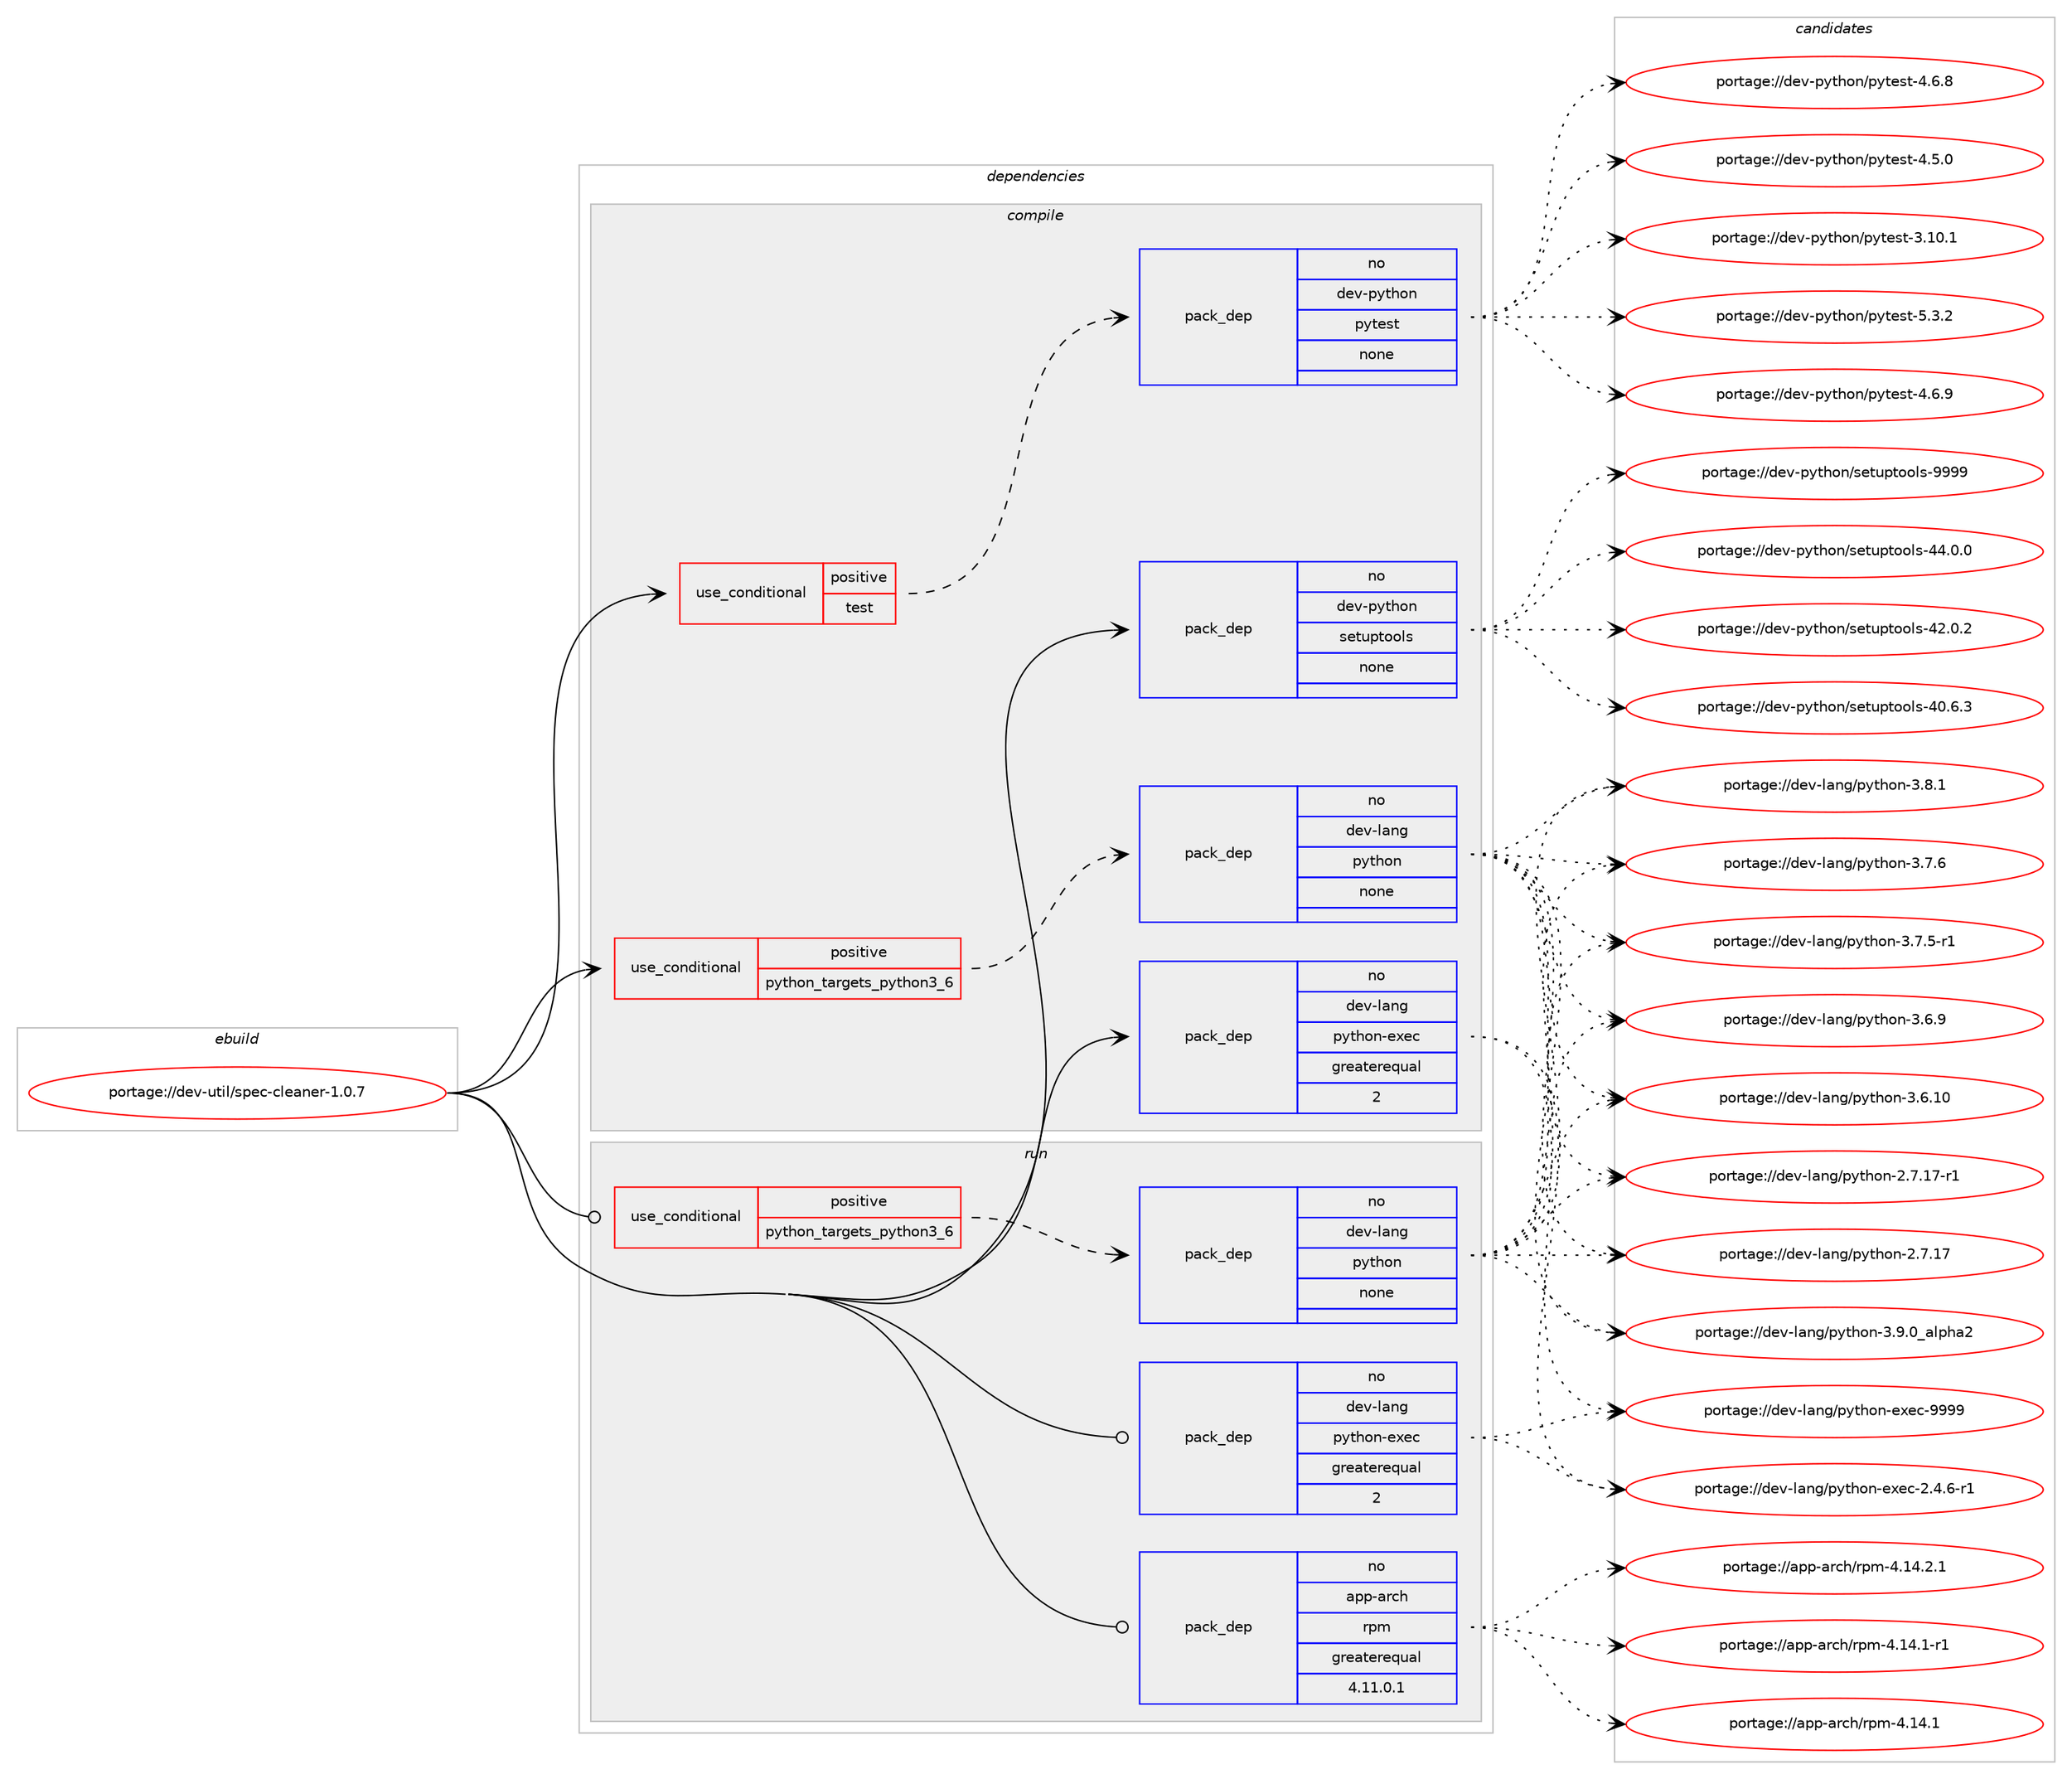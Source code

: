 digraph prolog {

# *************
# Graph options
# *************

newrank=true;
concentrate=true;
compound=true;
graph [rankdir=LR,fontname=Helvetica,fontsize=10,ranksep=1.5];#, ranksep=2.5, nodesep=0.2];
edge  [arrowhead=vee];
node  [fontname=Helvetica,fontsize=10];

# **********
# The ebuild
# **********

subgraph cluster_leftcol {
color=gray;
label=<<i>ebuild</i>>;
id [label="portage://dev-util/spec-cleaner-1.0.7", color=red, width=4, href="../dev-util/spec-cleaner-1.0.7.svg"];
}

# ****************
# The dependencies
# ****************

subgraph cluster_midcol {
color=gray;
label=<<i>dependencies</i>>;
subgraph cluster_compile {
fillcolor="#eeeeee";
style=filled;
label=<<i>compile</i>>;
subgraph cond61575 {
dependency297194 [label=<<TABLE BORDER="0" CELLBORDER="1" CELLSPACING="0" CELLPADDING="4"><TR><TD ROWSPAN="3" CELLPADDING="10">use_conditional</TD></TR><TR><TD>positive</TD></TR><TR><TD>python_targets_python3_6</TD></TR></TABLE>>, shape=none, color=red];
subgraph pack231035 {
dependency297195 [label=<<TABLE BORDER="0" CELLBORDER="1" CELLSPACING="0" CELLPADDING="4" WIDTH="220"><TR><TD ROWSPAN="6" CELLPADDING="30">pack_dep</TD></TR><TR><TD WIDTH="110">no</TD></TR><TR><TD>dev-lang</TD></TR><TR><TD>python</TD></TR><TR><TD>none</TD></TR><TR><TD></TD></TR></TABLE>>, shape=none, color=blue];
}
dependency297194:e -> dependency297195:w [weight=20,style="dashed",arrowhead="vee"];
}
id:e -> dependency297194:w [weight=20,style="solid",arrowhead="vee"];
subgraph cond61576 {
dependency297196 [label=<<TABLE BORDER="0" CELLBORDER="1" CELLSPACING="0" CELLPADDING="4"><TR><TD ROWSPAN="3" CELLPADDING="10">use_conditional</TD></TR><TR><TD>positive</TD></TR><TR><TD>test</TD></TR></TABLE>>, shape=none, color=red];
subgraph pack231036 {
dependency297197 [label=<<TABLE BORDER="0" CELLBORDER="1" CELLSPACING="0" CELLPADDING="4" WIDTH="220"><TR><TD ROWSPAN="6" CELLPADDING="30">pack_dep</TD></TR><TR><TD WIDTH="110">no</TD></TR><TR><TD>dev-python</TD></TR><TR><TD>pytest</TD></TR><TR><TD>none</TD></TR><TR><TD></TD></TR></TABLE>>, shape=none, color=blue];
}
dependency297196:e -> dependency297197:w [weight=20,style="dashed",arrowhead="vee"];
}
id:e -> dependency297196:w [weight=20,style="solid",arrowhead="vee"];
subgraph pack231037 {
dependency297198 [label=<<TABLE BORDER="0" CELLBORDER="1" CELLSPACING="0" CELLPADDING="4" WIDTH="220"><TR><TD ROWSPAN="6" CELLPADDING="30">pack_dep</TD></TR><TR><TD WIDTH="110">no</TD></TR><TR><TD>dev-lang</TD></TR><TR><TD>python-exec</TD></TR><TR><TD>greaterequal</TD></TR><TR><TD>2</TD></TR></TABLE>>, shape=none, color=blue];
}
id:e -> dependency297198:w [weight=20,style="solid",arrowhead="vee"];
subgraph pack231038 {
dependency297199 [label=<<TABLE BORDER="0" CELLBORDER="1" CELLSPACING="0" CELLPADDING="4" WIDTH="220"><TR><TD ROWSPAN="6" CELLPADDING="30">pack_dep</TD></TR><TR><TD WIDTH="110">no</TD></TR><TR><TD>dev-python</TD></TR><TR><TD>setuptools</TD></TR><TR><TD>none</TD></TR><TR><TD></TD></TR></TABLE>>, shape=none, color=blue];
}
id:e -> dependency297199:w [weight=20,style="solid",arrowhead="vee"];
}
subgraph cluster_compileandrun {
fillcolor="#eeeeee";
style=filled;
label=<<i>compile and run</i>>;
}
subgraph cluster_run {
fillcolor="#eeeeee";
style=filled;
label=<<i>run</i>>;
subgraph cond61577 {
dependency297200 [label=<<TABLE BORDER="0" CELLBORDER="1" CELLSPACING="0" CELLPADDING="4"><TR><TD ROWSPAN="3" CELLPADDING="10">use_conditional</TD></TR><TR><TD>positive</TD></TR><TR><TD>python_targets_python3_6</TD></TR></TABLE>>, shape=none, color=red];
subgraph pack231039 {
dependency297201 [label=<<TABLE BORDER="0" CELLBORDER="1" CELLSPACING="0" CELLPADDING="4" WIDTH="220"><TR><TD ROWSPAN="6" CELLPADDING="30">pack_dep</TD></TR><TR><TD WIDTH="110">no</TD></TR><TR><TD>dev-lang</TD></TR><TR><TD>python</TD></TR><TR><TD>none</TD></TR><TR><TD></TD></TR></TABLE>>, shape=none, color=blue];
}
dependency297200:e -> dependency297201:w [weight=20,style="dashed",arrowhead="vee"];
}
id:e -> dependency297200:w [weight=20,style="solid",arrowhead="odot"];
subgraph pack231040 {
dependency297202 [label=<<TABLE BORDER="0" CELLBORDER="1" CELLSPACING="0" CELLPADDING="4" WIDTH="220"><TR><TD ROWSPAN="6" CELLPADDING="30">pack_dep</TD></TR><TR><TD WIDTH="110">no</TD></TR><TR><TD>app-arch</TD></TR><TR><TD>rpm</TD></TR><TR><TD>greaterequal</TD></TR><TR><TD>4.11.0.1</TD></TR></TABLE>>, shape=none, color=blue];
}
id:e -> dependency297202:w [weight=20,style="solid",arrowhead="odot"];
subgraph pack231041 {
dependency297203 [label=<<TABLE BORDER="0" CELLBORDER="1" CELLSPACING="0" CELLPADDING="4" WIDTH="220"><TR><TD ROWSPAN="6" CELLPADDING="30">pack_dep</TD></TR><TR><TD WIDTH="110">no</TD></TR><TR><TD>dev-lang</TD></TR><TR><TD>python-exec</TD></TR><TR><TD>greaterequal</TD></TR><TR><TD>2</TD></TR></TABLE>>, shape=none, color=blue];
}
id:e -> dependency297203:w [weight=20,style="solid",arrowhead="odot"];
}
}

# **************
# The candidates
# **************

subgraph cluster_choices {
rank=same;
color=gray;
label=<<i>candidates</i>>;

subgraph choice231035 {
color=black;
nodesep=1;
choice10010111845108971101034711212111610411111045514657464895971081121049750 [label="portage://dev-lang/python-3.9.0_alpha2", color=red, width=4,href="../dev-lang/python-3.9.0_alpha2.svg"];
choice100101118451089711010347112121116104111110455146564649 [label="portage://dev-lang/python-3.8.1", color=red, width=4,href="../dev-lang/python-3.8.1.svg"];
choice100101118451089711010347112121116104111110455146554654 [label="portage://dev-lang/python-3.7.6", color=red, width=4,href="../dev-lang/python-3.7.6.svg"];
choice1001011184510897110103471121211161041111104551465546534511449 [label="portage://dev-lang/python-3.7.5-r1", color=red, width=4,href="../dev-lang/python-3.7.5-r1.svg"];
choice100101118451089711010347112121116104111110455146544657 [label="portage://dev-lang/python-3.6.9", color=red, width=4,href="../dev-lang/python-3.6.9.svg"];
choice10010111845108971101034711212111610411111045514654464948 [label="portage://dev-lang/python-3.6.10", color=red, width=4,href="../dev-lang/python-3.6.10.svg"];
choice100101118451089711010347112121116104111110455046554649554511449 [label="portage://dev-lang/python-2.7.17-r1", color=red, width=4,href="../dev-lang/python-2.7.17-r1.svg"];
choice10010111845108971101034711212111610411111045504655464955 [label="portage://dev-lang/python-2.7.17", color=red, width=4,href="../dev-lang/python-2.7.17.svg"];
dependency297195:e -> choice10010111845108971101034711212111610411111045514657464895971081121049750:w [style=dotted,weight="100"];
dependency297195:e -> choice100101118451089711010347112121116104111110455146564649:w [style=dotted,weight="100"];
dependency297195:e -> choice100101118451089711010347112121116104111110455146554654:w [style=dotted,weight="100"];
dependency297195:e -> choice1001011184510897110103471121211161041111104551465546534511449:w [style=dotted,weight="100"];
dependency297195:e -> choice100101118451089711010347112121116104111110455146544657:w [style=dotted,weight="100"];
dependency297195:e -> choice10010111845108971101034711212111610411111045514654464948:w [style=dotted,weight="100"];
dependency297195:e -> choice100101118451089711010347112121116104111110455046554649554511449:w [style=dotted,weight="100"];
dependency297195:e -> choice10010111845108971101034711212111610411111045504655464955:w [style=dotted,weight="100"];
}
subgraph choice231036 {
color=black;
nodesep=1;
choice1001011184511212111610411111047112121116101115116455346514650 [label="portage://dev-python/pytest-5.3.2", color=red, width=4,href="../dev-python/pytest-5.3.2.svg"];
choice1001011184511212111610411111047112121116101115116455246544657 [label="portage://dev-python/pytest-4.6.9", color=red, width=4,href="../dev-python/pytest-4.6.9.svg"];
choice1001011184511212111610411111047112121116101115116455246544656 [label="portage://dev-python/pytest-4.6.8", color=red, width=4,href="../dev-python/pytest-4.6.8.svg"];
choice1001011184511212111610411111047112121116101115116455246534648 [label="portage://dev-python/pytest-4.5.0", color=red, width=4,href="../dev-python/pytest-4.5.0.svg"];
choice100101118451121211161041111104711212111610111511645514649484649 [label="portage://dev-python/pytest-3.10.1", color=red, width=4,href="../dev-python/pytest-3.10.1.svg"];
dependency297197:e -> choice1001011184511212111610411111047112121116101115116455346514650:w [style=dotted,weight="100"];
dependency297197:e -> choice1001011184511212111610411111047112121116101115116455246544657:w [style=dotted,weight="100"];
dependency297197:e -> choice1001011184511212111610411111047112121116101115116455246544656:w [style=dotted,weight="100"];
dependency297197:e -> choice1001011184511212111610411111047112121116101115116455246534648:w [style=dotted,weight="100"];
dependency297197:e -> choice100101118451121211161041111104711212111610111511645514649484649:w [style=dotted,weight="100"];
}
subgraph choice231037 {
color=black;
nodesep=1;
choice10010111845108971101034711212111610411111045101120101994557575757 [label="portage://dev-lang/python-exec-9999", color=red, width=4,href="../dev-lang/python-exec-9999.svg"];
choice10010111845108971101034711212111610411111045101120101994550465246544511449 [label="portage://dev-lang/python-exec-2.4.6-r1", color=red, width=4,href="../dev-lang/python-exec-2.4.6-r1.svg"];
dependency297198:e -> choice10010111845108971101034711212111610411111045101120101994557575757:w [style=dotted,weight="100"];
dependency297198:e -> choice10010111845108971101034711212111610411111045101120101994550465246544511449:w [style=dotted,weight="100"];
}
subgraph choice231038 {
color=black;
nodesep=1;
choice10010111845112121116104111110471151011161171121161111111081154557575757 [label="portage://dev-python/setuptools-9999", color=red, width=4,href="../dev-python/setuptools-9999.svg"];
choice100101118451121211161041111104711510111611711211611111110811545525246484648 [label="portage://dev-python/setuptools-44.0.0", color=red, width=4,href="../dev-python/setuptools-44.0.0.svg"];
choice100101118451121211161041111104711510111611711211611111110811545525046484650 [label="portage://dev-python/setuptools-42.0.2", color=red, width=4,href="../dev-python/setuptools-42.0.2.svg"];
choice100101118451121211161041111104711510111611711211611111110811545524846544651 [label="portage://dev-python/setuptools-40.6.3", color=red, width=4,href="../dev-python/setuptools-40.6.3.svg"];
dependency297199:e -> choice10010111845112121116104111110471151011161171121161111111081154557575757:w [style=dotted,weight="100"];
dependency297199:e -> choice100101118451121211161041111104711510111611711211611111110811545525246484648:w [style=dotted,weight="100"];
dependency297199:e -> choice100101118451121211161041111104711510111611711211611111110811545525046484650:w [style=dotted,weight="100"];
dependency297199:e -> choice100101118451121211161041111104711510111611711211611111110811545524846544651:w [style=dotted,weight="100"];
}
subgraph choice231039 {
color=black;
nodesep=1;
choice10010111845108971101034711212111610411111045514657464895971081121049750 [label="portage://dev-lang/python-3.9.0_alpha2", color=red, width=4,href="../dev-lang/python-3.9.0_alpha2.svg"];
choice100101118451089711010347112121116104111110455146564649 [label="portage://dev-lang/python-3.8.1", color=red, width=4,href="../dev-lang/python-3.8.1.svg"];
choice100101118451089711010347112121116104111110455146554654 [label="portage://dev-lang/python-3.7.6", color=red, width=4,href="../dev-lang/python-3.7.6.svg"];
choice1001011184510897110103471121211161041111104551465546534511449 [label="portage://dev-lang/python-3.7.5-r1", color=red, width=4,href="../dev-lang/python-3.7.5-r1.svg"];
choice100101118451089711010347112121116104111110455146544657 [label="portage://dev-lang/python-3.6.9", color=red, width=4,href="../dev-lang/python-3.6.9.svg"];
choice10010111845108971101034711212111610411111045514654464948 [label="portage://dev-lang/python-3.6.10", color=red, width=4,href="../dev-lang/python-3.6.10.svg"];
choice100101118451089711010347112121116104111110455046554649554511449 [label="portage://dev-lang/python-2.7.17-r1", color=red, width=4,href="../dev-lang/python-2.7.17-r1.svg"];
choice10010111845108971101034711212111610411111045504655464955 [label="portage://dev-lang/python-2.7.17", color=red, width=4,href="../dev-lang/python-2.7.17.svg"];
dependency297201:e -> choice10010111845108971101034711212111610411111045514657464895971081121049750:w [style=dotted,weight="100"];
dependency297201:e -> choice100101118451089711010347112121116104111110455146564649:w [style=dotted,weight="100"];
dependency297201:e -> choice100101118451089711010347112121116104111110455146554654:w [style=dotted,weight="100"];
dependency297201:e -> choice1001011184510897110103471121211161041111104551465546534511449:w [style=dotted,weight="100"];
dependency297201:e -> choice100101118451089711010347112121116104111110455146544657:w [style=dotted,weight="100"];
dependency297201:e -> choice10010111845108971101034711212111610411111045514654464948:w [style=dotted,weight="100"];
dependency297201:e -> choice100101118451089711010347112121116104111110455046554649554511449:w [style=dotted,weight="100"];
dependency297201:e -> choice10010111845108971101034711212111610411111045504655464955:w [style=dotted,weight="100"];
}
subgraph choice231040 {
color=black;
nodesep=1;
choice9711211245971149910447114112109455246495246504649 [label="portage://app-arch/rpm-4.14.2.1", color=red, width=4,href="../app-arch/rpm-4.14.2.1.svg"];
choice9711211245971149910447114112109455246495246494511449 [label="portage://app-arch/rpm-4.14.1-r1", color=red, width=4,href="../app-arch/rpm-4.14.1-r1.svg"];
choice971121124597114991044711411210945524649524649 [label="portage://app-arch/rpm-4.14.1", color=red, width=4,href="../app-arch/rpm-4.14.1.svg"];
dependency297202:e -> choice9711211245971149910447114112109455246495246504649:w [style=dotted,weight="100"];
dependency297202:e -> choice9711211245971149910447114112109455246495246494511449:w [style=dotted,weight="100"];
dependency297202:e -> choice971121124597114991044711411210945524649524649:w [style=dotted,weight="100"];
}
subgraph choice231041 {
color=black;
nodesep=1;
choice10010111845108971101034711212111610411111045101120101994557575757 [label="portage://dev-lang/python-exec-9999", color=red, width=4,href="../dev-lang/python-exec-9999.svg"];
choice10010111845108971101034711212111610411111045101120101994550465246544511449 [label="portage://dev-lang/python-exec-2.4.6-r1", color=red, width=4,href="../dev-lang/python-exec-2.4.6-r1.svg"];
dependency297203:e -> choice10010111845108971101034711212111610411111045101120101994557575757:w [style=dotted,weight="100"];
dependency297203:e -> choice10010111845108971101034711212111610411111045101120101994550465246544511449:w [style=dotted,weight="100"];
}
}

}
